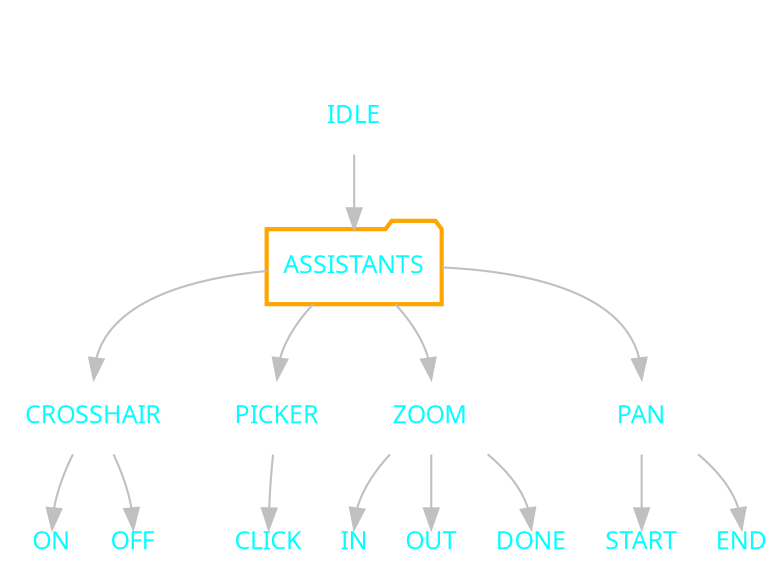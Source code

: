 digraph G {
    label="DRAW UI ASSISTANTS STATES" labelloc=t labeljust=c
    fontcolor=white fontsize=24.0 fontname="Fira Code Retina"
    splines=true
    bgcolor=transparent
	edge [
		color=gray arrowhead=none arrowtail=none
        headport=n

	];
  	node [
  		color=white shape=rect
  		fontname="Fira Code Retina", fontsize=12.0, fontcolor=cyan
  	]; 

    { node [shape=rect]; IDLE }
    { node [shape=folder color=orange penwidth=2]; ASSISTANTS }

    { edge [arrowhead=normal]; node [shape=rect];
        IDLE -> ASSISTANTS;
        ASSISTANTS -> CROSSHAIR, PICKER, ZOOM, PAN
        { node [shape=plain]; 
            CROSSHAIR -> ON, OFF
            PICKER -> CLICK
            ZOOM -> IN, OUT, DONE
            PAN -> START, END
        }

    }
}

